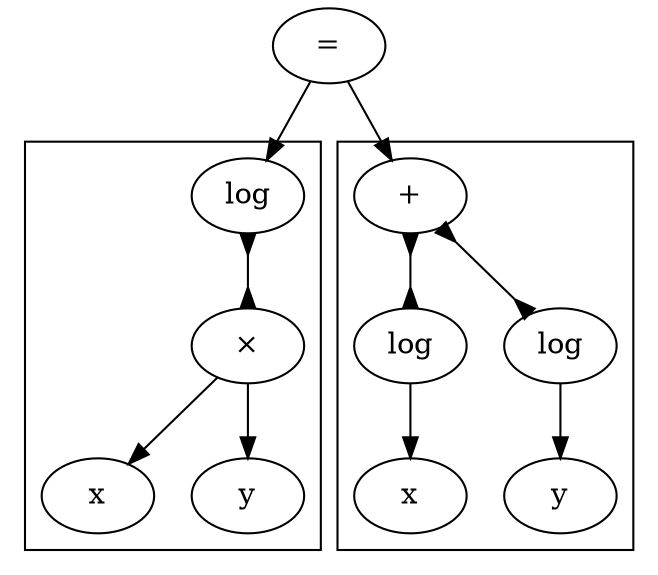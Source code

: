 strict digraph logTimes {
log1, log2, log3 [label="log"];
mult [label="&times;"];
plus [label="+"];
x1, x2 [label="x"];
y1, y2 [label="y"];
eq [label="="];

eq -> log1;
eq -> plus;

subgraph cluster0 {
log1 -> mult [dir=both,arrowhead=inv,arrowtail=inv];
mult -> {x1, y1};
}

subgraph cluster1 {
plus -> {log2, log3} [dir=both,arrowhead=inv,arrowtail=inv];
log2 -> x2;
log3 -> y2;
}
}